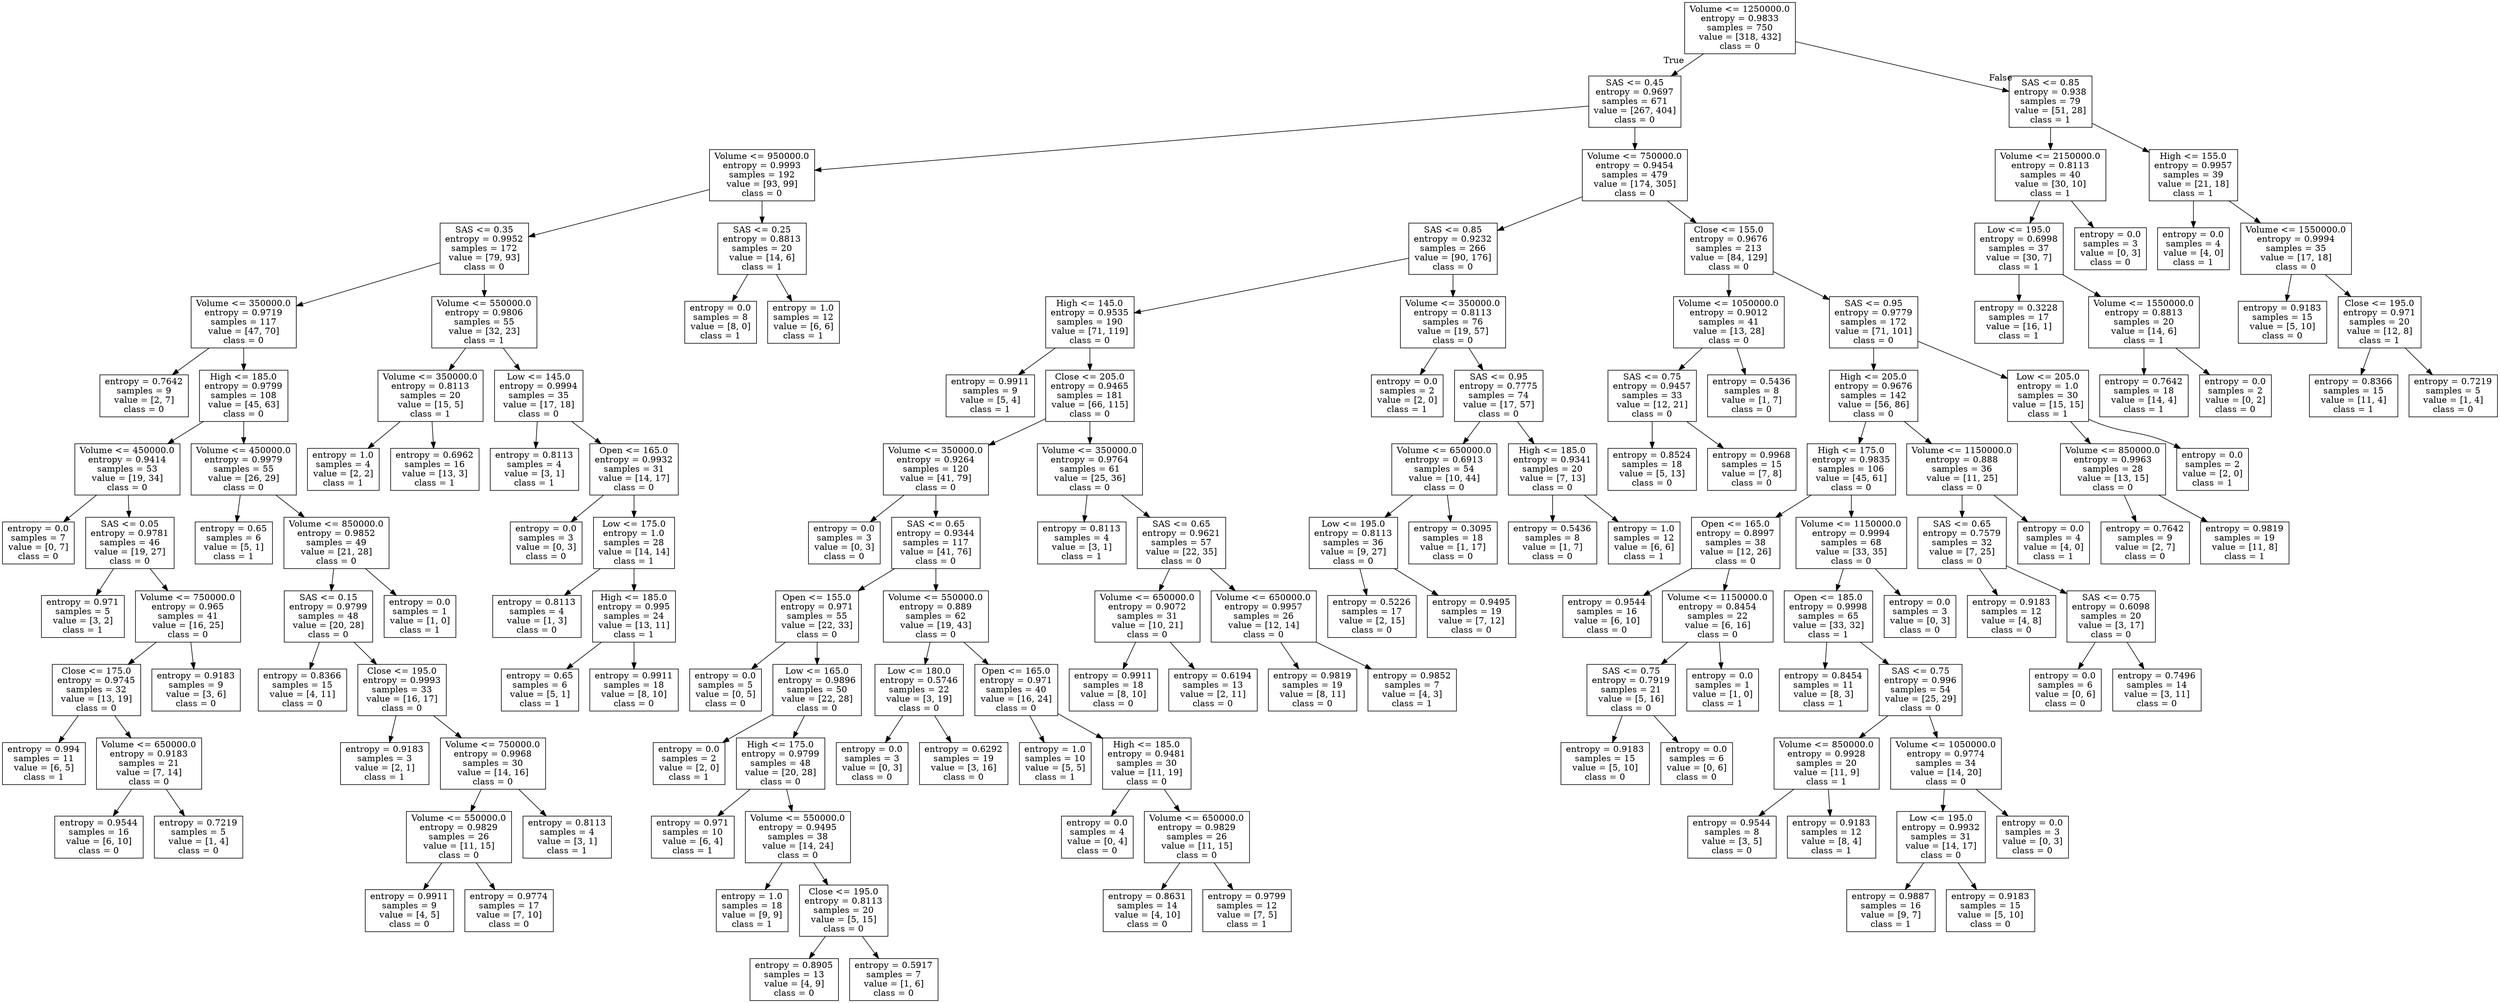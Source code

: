 digraph Tree {
node [shape=box] ;
0 [label="Volume <= 1250000.0\nentropy = 0.9833\nsamples = 750\nvalue = [318, 432]\nclass = 0"] ;
1 [label="SAS <= 0.45\nentropy = 0.9697\nsamples = 671\nvalue = [267, 404]\nclass = 0"] ;
0 -> 1 [labeldistance=2.5, labelangle=45, headlabel="True"] ;
2 [label="Volume <= 950000.0\nentropy = 0.9993\nsamples = 192\nvalue = [93, 99]\nclass = 0"] ;
1 -> 2 ;
3 [label="SAS <= 0.35\nentropy = 0.9952\nsamples = 172\nvalue = [79, 93]\nclass = 0"] ;
2 -> 3 ;
4 [label="Volume <= 350000.0\nentropy = 0.9719\nsamples = 117\nvalue = [47, 70]\nclass = 0"] ;
3 -> 4 ;
5 [label="entropy = 0.7642\nsamples = 9\nvalue = [2, 7]\nclass = 0"] ;
4 -> 5 ;
6 [label="High <= 185.0\nentropy = 0.9799\nsamples = 108\nvalue = [45, 63]\nclass = 0"] ;
4 -> 6 ;
7 [label="Volume <= 450000.0\nentropy = 0.9414\nsamples = 53\nvalue = [19, 34]\nclass = 0"] ;
6 -> 7 ;
8 [label="entropy = 0.0\nsamples = 7\nvalue = [0, 7]\nclass = 0"] ;
7 -> 8 ;
9 [label="SAS <= 0.05\nentropy = 0.9781\nsamples = 46\nvalue = [19, 27]\nclass = 0"] ;
7 -> 9 ;
10 [label="entropy = 0.971\nsamples = 5\nvalue = [3, 2]\nclass = 1"] ;
9 -> 10 ;
11 [label="Volume <= 750000.0\nentropy = 0.965\nsamples = 41\nvalue = [16, 25]\nclass = 0"] ;
9 -> 11 ;
12 [label="Close <= 175.0\nentropy = 0.9745\nsamples = 32\nvalue = [13, 19]\nclass = 0"] ;
11 -> 12 ;
13 [label="entropy = 0.994\nsamples = 11\nvalue = [6, 5]\nclass = 1"] ;
12 -> 13 ;
14 [label="Volume <= 650000.0\nentropy = 0.9183\nsamples = 21\nvalue = [7, 14]\nclass = 0"] ;
12 -> 14 ;
15 [label="entropy = 0.9544\nsamples = 16\nvalue = [6, 10]\nclass = 0"] ;
14 -> 15 ;
16 [label="entropy = 0.7219\nsamples = 5\nvalue = [1, 4]\nclass = 0"] ;
14 -> 16 ;
17 [label="entropy = 0.9183\nsamples = 9\nvalue = [3, 6]\nclass = 0"] ;
11 -> 17 ;
18 [label="Volume <= 450000.0\nentropy = 0.9979\nsamples = 55\nvalue = [26, 29]\nclass = 0"] ;
6 -> 18 ;
19 [label="entropy = 0.65\nsamples = 6\nvalue = [5, 1]\nclass = 1"] ;
18 -> 19 ;
20 [label="Volume <= 850000.0\nentropy = 0.9852\nsamples = 49\nvalue = [21, 28]\nclass = 0"] ;
18 -> 20 ;
21 [label="SAS <= 0.15\nentropy = 0.9799\nsamples = 48\nvalue = [20, 28]\nclass = 0"] ;
20 -> 21 ;
22 [label="entropy = 0.8366\nsamples = 15\nvalue = [4, 11]\nclass = 0"] ;
21 -> 22 ;
23 [label="Close <= 195.0\nentropy = 0.9993\nsamples = 33\nvalue = [16, 17]\nclass = 0"] ;
21 -> 23 ;
24 [label="entropy = 0.9183\nsamples = 3\nvalue = [2, 1]\nclass = 1"] ;
23 -> 24 ;
25 [label="Volume <= 750000.0\nentropy = 0.9968\nsamples = 30\nvalue = [14, 16]\nclass = 0"] ;
23 -> 25 ;
26 [label="Volume <= 550000.0\nentropy = 0.9829\nsamples = 26\nvalue = [11, 15]\nclass = 0"] ;
25 -> 26 ;
27 [label="entropy = 0.9911\nsamples = 9\nvalue = [4, 5]\nclass = 0"] ;
26 -> 27 ;
28 [label="entropy = 0.9774\nsamples = 17\nvalue = [7, 10]\nclass = 0"] ;
26 -> 28 ;
29 [label="entropy = 0.8113\nsamples = 4\nvalue = [3, 1]\nclass = 1"] ;
25 -> 29 ;
30 [label="entropy = 0.0\nsamples = 1\nvalue = [1, 0]\nclass = 1"] ;
20 -> 30 ;
31 [label="Volume <= 550000.0\nentropy = 0.9806\nsamples = 55\nvalue = [32, 23]\nclass = 1"] ;
3 -> 31 ;
32 [label="Volume <= 350000.0\nentropy = 0.8113\nsamples = 20\nvalue = [15, 5]\nclass = 1"] ;
31 -> 32 ;
33 [label="entropy = 1.0\nsamples = 4\nvalue = [2, 2]\nclass = 1"] ;
32 -> 33 ;
34 [label="entropy = 0.6962\nsamples = 16\nvalue = [13, 3]\nclass = 1"] ;
32 -> 34 ;
35 [label="Low <= 145.0\nentropy = 0.9994\nsamples = 35\nvalue = [17, 18]\nclass = 0"] ;
31 -> 35 ;
36 [label="entropy = 0.8113\nsamples = 4\nvalue = [3, 1]\nclass = 1"] ;
35 -> 36 ;
37 [label="Open <= 165.0\nentropy = 0.9932\nsamples = 31\nvalue = [14, 17]\nclass = 0"] ;
35 -> 37 ;
38 [label="entropy = 0.0\nsamples = 3\nvalue = [0, 3]\nclass = 0"] ;
37 -> 38 ;
39 [label="Low <= 175.0\nentropy = 1.0\nsamples = 28\nvalue = [14, 14]\nclass = 1"] ;
37 -> 39 ;
40 [label="entropy = 0.8113\nsamples = 4\nvalue = [1, 3]\nclass = 0"] ;
39 -> 40 ;
41 [label="High <= 185.0\nentropy = 0.995\nsamples = 24\nvalue = [13, 11]\nclass = 1"] ;
39 -> 41 ;
42 [label="entropy = 0.65\nsamples = 6\nvalue = [5, 1]\nclass = 1"] ;
41 -> 42 ;
43 [label="entropy = 0.9911\nsamples = 18\nvalue = [8, 10]\nclass = 0"] ;
41 -> 43 ;
44 [label="SAS <= 0.25\nentropy = 0.8813\nsamples = 20\nvalue = [14, 6]\nclass = 1"] ;
2 -> 44 ;
45 [label="entropy = 0.0\nsamples = 8\nvalue = [8, 0]\nclass = 1"] ;
44 -> 45 ;
46 [label="entropy = 1.0\nsamples = 12\nvalue = [6, 6]\nclass = 1"] ;
44 -> 46 ;
47 [label="Volume <= 750000.0\nentropy = 0.9454\nsamples = 479\nvalue = [174, 305]\nclass = 0"] ;
1 -> 47 ;
48 [label="SAS <= 0.85\nentropy = 0.9232\nsamples = 266\nvalue = [90, 176]\nclass = 0"] ;
47 -> 48 ;
49 [label="High <= 145.0\nentropy = 0.9535\nsamples = 190\nvalue = [71, 119]\nclass = 0"] ;
48 -> 49 ;
50 [label="entropy = 0.9911\nsamples = 9\nvalue = [5, 4]\nclass = 1"] ;
49 -> 50 ;
51 [label="Close <= 205.0\nentropy = 0.9465\nsamples = 181\nvalue = [66, 115]\nclass = 0"] ;
49 -> 51 ;
52 [label="Volume <= 350000.0\nentropy = 0.9264\nsamples = 120\nvalue = [41, 79]\nclass = 0"] ;
51 -> 52 ;
53 [label="entropy = 0.0\nsamples = 3\nvalue = [0, 3]\nclass = 0"] ;
52 -> 53 ;
54 [label="SAS <= 0.65\nentropy = 0.9344\nsamples = 117\nvalue = [41, 76]\nclass = 0"] ;
52 -> 54 ;
55 [label="Open <= 155.0\nentropy = 0.971\nsamples = 55\nvalue = [22, 33]\nclass = 0"] ;
54 -> 55 ;
56 [label="entropy = 0.0\nsamples = 5\nvalue = [0, 5]\nclass = 0"] ;
55 -> 56 ;
57 [label="Low <= 165.0\nentropy = 0.9896\nsamples = 50\nvalue = [22, 28]\nclass = 0"] ;
55 -> 57 ;
58 [label="entropy = 0.0\nsamples = 2\nvalue = [2, 0]\nclass = 1"] ;
57 -> 58 ;
59 [label="High <= 175.0\nentropy = 0.9799\nsamples = 48\nvalue = [20, 28]\nclass = 0"] ;
57 -> 59 ;
60 [label="entropy = 0.971\nsamples = 10\nvalue = [6, 4]\nclass = 1"] ;
59 -> 60 ;
61 [label="Volume <= 550000.0\nentropy = 0.9495\nsamples = 38\nvalue = [14, 24]\nclass = 0"] ;
59 -> 61 ;
62 [label="entropy = 1.0\nsamples = 18\nvalue = [9, 9]\nclass = 1"] ;
61 -> 62 ;
63 [label="Close <= 195.0\nentropy = 0.8113\nsamples = 20\nvalue = [5, 15]\nclass = 0"] ;
61 -> 63 ;
64 [label="entropy = 0.8905\nsamples = 13\nvalue = [4, 9]\nclass = 0"] ;
63 -> 64 ;
65 [label="entropy = 0.5917\nsamples = 7\nvalue = [1, 6]\nclass = 0"] ;
63 -> 65 ;
66 [label="Volume <= 550000.0\nentropy = 0.889\nsamples = 62\nvalue = [19, 43]\nclass = 0"] ;
54 -> 66 ;
67 [label="Low <= 180.0\nentropy = 0.5746\nsamples = 22\nvalue = [3, 19]\nclass = 0"] ;
66 -> 67 ;
68 [label="entropy = 0.0\nsamples = 3\nvalue = [0, 3]\nclass = 0"] ;
67 -> 68 ;
69 [label="entropy = 0.6292\nsamples = 19\nvalue = [3, 16]\nclass = 0"] ;
67 -> 69 ;
70 [label="Open <= 165.0\nentropy = 0.971\nsamples = 40\nvalue = [16, 24]\nclass = 0"] ;
66 -> 70 ;
71 [label="entropy = 1.0\nsamples = 10\nvalue = [5, 5]\nclass = 1"] ;
70 -> 71 ;
72 [label="High <= 185.0\nentropy = 0.9481\nsamples = 30\nvalue = [11, 19]\nclass = 0"] ;
70 -> 72 ;
73 [label="entropy = 0.0\nsamples = 4\nvalue = [0, 4]\nclass = 0"] ;
72 -> 73 ;
74 [label="Volume <= 650000.0\nentropy = 0.9829\nsamples = 26\nvalue = [11, 15]\nclass = 0"] ;
72 -> 74 ;
75 [label="entropy = 0.8631\nsamples = 14\nvalue = [4, 10]\nclass = 0"] ;
74 -> 75 ;
76 [label="entropy = 0.9799\nsamples = 12\nvalue = [7, 5]\nclass = 1"] ;
74 -> 76 ;
77 [label="Volume <= 350000.0\nentropy = 0.9764\nsamples = 61\nvalue = [25, 36]\nclass = 0"] ;
51 -> 77 ;
78 [label="entropy = 0.8113\nsamples = 4\nvalue = [3, 1]\nclass = 1"] ;
77 -> 78 ;
79 [label="SAS <= 0.65\nentropy = 0.9621\nsamples = 57\nvalue = [22, 35]\nclass = 0"] ;
77 -> 79 ;
80 [label="Volume <= 650000.0\nentropy = 0.9072\nsamples = 31\nvalue = [10, 21]\nclass = 0"] ;
79 -> 80 ;
81 [label="entropy = 0.9911\nsamples = 18\nvalue = [8, 10]\nclass = 0"] ;
80 -> 81 ;
82 [label="entropy = 0.6194\nsamples = 13\nvalue = [2, 11]\nclass = 0"] ;
80 -> 82 ;
83 [label="Volume <= 650000.0\nentropy = 0.9957\nsamples = 26\nvalue = [12, 14]\nclass = 0"] ;
79 -> 83 ;
84 [label="entropy = 0.9819\nsamples = 19\nvalue = [8, 11]\nclass = 0"] ;
83 -> 84 ;
85 [label="entropy = 0.9852\nsamples = 7\nvalue = [4, 3]\nclass = 1"] ;
83 -> 85 ;
86 [label="Volume <= 350000.0\nentropy = 0.8113\nsamples = 76\nvalue = [19, 57]\nclass = 0"] ;
48 -> 86 ;
87 [label="entropy = 0.0\nsamples = 2\nvalue = [2, 0]\nclass = 1"] ;
86 -> 87 ;
88 [label="SAS <= 0.95\nentropy = 0.7775\nsamples = 74\nvalue = [17, 57]\nclass = 0"] ;
86 -> 88 ;
89 [label="Volume <= 650000.0\nentropy = 0.6913\nsamples = 54\nvalue = [10, 44]\nclass = 0"] ;
88 -> 89 ;
90 [label="Low <= 195.0\nentropy = 0.8113\nsamples = 36\nvalue = [9, 27]\nclass = 0"] ;
89 -> 90 ;
91 [label="entropy = 0.5226\nsamples = 17\nvalue = [2, 15]\nclass = 0"] ;
90 -> 91 ;
92 [label="entropy = 0.9495\nsamples = 19\nvalue = [7, 12]\nclass = 0"] ;
90 -> 92 ;
93 [label="entropy = 0.3095\nsamples = 18\nvalue = [1, 17]\nclass = 0"] ;
89 -> 93 ;
94 [label="High <= 185.0\nentropy = 0.9341\nsamples = 20\nvalue = [7, 13]\nclass = 0"] ;
88 -> 94 ;
95 [label="entropy = 0.5436\nsamples = 8\nvalue = [1, 7]\nclass = 0"] ;
94 -> 95 ;
96 [label="entropy = 1.0\nsamples = 12\nvalue = [6, 6]\nclass = 1"] ;
94 -> 96 ;
97 [label="Close <= 155.0\nentropy = 0.9676\nsamples = 213\nvalue = [84, 129]\nclass = 0"] ;
47 -> 97 ;
98 [label="Volume <= 1050000.0\nentropy = 0.9012\nsamples = 41\nvalue = [13, 28]\nclass = 0"] ;
97 -> 98 ;
99 [label="SAS <= 0.75\nentropy = 0.9457\nsamples = 33\nvalue = [12, 21]\nclass = 0"] ;
98 -> 99 ;
100 [label="entropy = 0.8524\nsamples = 18\nvalue = [5, 13]\nclass = 0"] ;
99 -> 100 ;
101 [label="entropy = 0.9968\nsamples = 15\nvalue = [7, 8]\nclass = 0"] ;
99 -> 101 ;
102 [label="entropy = 0.5436\nsamples = 8\nvalue = [1, 7]\nclass = 0"] ;
98 -> 102 ;
103 [label="SAS <= 0.95\nentropy = 0.9779\nsamples = 172\nvalue = [71, 101]\nclass = 0"] ;
97 -> 103 ;
104 [label="High <= 205.0\nentropy = 0.9676\nsamples = 142\nvalue = [56, 86]\nclass = 0"] ;
103 -> 104 ;
105 [label="High <= 175.0\nentropy = 0.9835\nsamples = 106\nvalue = [45, 61]\nclass = 0"] ;
104 -> 105 ;
106 [label="Open <= 165.0\nentropy = 0.8997\nsamples = 38\nvalue = [12, 26]\nclass = 0"] ;
105 -> 106 ;
107 [label="entropy = 0.9544\nsamples = 16\nvalue = [6, 10]\nclass = 0"] ;
106 -> 107 ;
108 [label="Volume <= 1150000.0\nentropy = 0.8454\nsamples = 22\nvalue = [6, 16]\nclass = 0"] ;
106 -> 108 ;
109 [label="SAS <= 0.75\nentropy = 0.7919\nsamples = 21\nvalue = [5, 16]\nclass = 0"] ;
108 -> 109 ;
110 [label="entropy = 0.9183\nsamples = 15\nvalue = [5, 10]\nclass = 0"] ;
109 -> 110 ;
111 [label="entropy = 0.0\nsamples = 6\nvalue = [0, 6]\nclass = 0"] ;
109 -> 111 ;
112 [label="entropy = 0.0\nsamples = 1\nvalue = [1, 0]\nclass = 1"] ;
108 -> 112 ;
113 [label="Volume <= 1150000.0\nentropy = 0.9994\nsamples = 68\nvalue = [33, 35]\nclass = 0"] ;
105 -> 113 ;
114 [label="Open <= 185.0\nentropy = 0.9998\nsamples = 65\nvalue = [33, 32]\nclass = 1"] ;
113 -> 114 ;
115 [label="entropy = 0.8454\nsamples = 11\nvalue = [8, 3]\nclass = 1"] ;
114 -> 115 ;
116 [label="SAS <= 0.75\nentropy = 0.996\nsamples = 54\nvalue = [25, 29]\nclass = 0"] ;
114 -> 116 ;
117 [label="Volume <= 850000.0\nentropy = 0.9928\nsamples = 20\nvalue = [11, 9]\nclass = 1"] ;
116 -> 117 ;
118 [label="entropy = 0.9544\nsamples = 8\nvalue = [3, 5]\nclass = 0"] ;
117 -> 118 ;
119 [label="entropy = 0.9183\nsamples = 12\nvalue = [8, 4]\nclass = 1"] ;
117 -> 119 ;
120 [label="Volume <= 1050000.0\nentropy = 0.9774\nsamples = 34\nvalue = [14, 20]\nclass = 0"] ;
116 -> 120 ;
121 [label="Low <= 195.0\nentropy = 0.9932\nsamples = 31\nvalue = [14, 17]\nclass = 0"] ;
120 -> 121 ;
122 [label="entropy = 0.9887\nsamples = 16\nvalue = [9, 7]\nclass = 1"] ;
121 -> 122 ;
123 [label="entropy = 0.9183\nsamples = 15\nvalue = [5, 10]\nclass = 0"] ;
121 -> 123 ;
124 [label="entropy = 0.0\nsamples = 3\nvalue = [0, 3]\nclass = 0"] ;
120 -> 124 ;
125 [label="entropy = 0.0\nsamples = 3\nvalue = [0, 3]\nclass = 0"] ;
113 -> 125 ;
126 [label="Volume <= 1150000.0\nentropy = 0.888\nsamples = 36\nvalue = [11, 25]\nclass = 0"] ;
104 -> 126 ;
127 [label="SAS <= 0.65\nentropy = 0.7579\nsamples = 32\nvalue = [7, 25]\nclass = 0"] ;
126 -> 127 ;
128 [label="entropy = 0.9183\nsamples = 12\nvalue = [4, 8]\nclass = 0"] ;
127 -> 128 ;
129 [label="SAS <= 0.75\nentropy = 0.6098\nsamples = 20\nvalue = [3, 17]\nclass = 0"] ;
127 -> 129 ;
130 [label="entropy = 0.0\nsamples = 6\nvalue = [0, 6]\nclass = 0"] ;
129 -> 130 ;
131 [label="entropy = 0.7496\nsamples = 14\nvalue = [3, 11]\nclass = 0"] ;
129 -> 131 ;
132 [label="entropy = 0.0\nsamples = 4\nvalue = [4, 0]\nclass = 1"] ;
126 -> 132 ;
133 [label="Low <= 205.0\nentropy = 1.0\nsamples = 30\nvalue = [15, 15]\nclass = 1"] ;
103 -> 133 ;
134 [label="Volume <= 850000.0\nentropy = 0.9963\nsamples = 28\nvalue = [13, 15]\nclass = 0"] ;
133 -> 134 ;
135 [label="entropy = 0.7642\nsamples = 9\nvalue = [2, 7]\nclass = 0"] ;
134 -> 135 ;
136 [label="entropy = 0.9819\nsamples = 19\nvalue = [11, 8]\nclass = 1"] ;
134 -> 136 ;
137 [label="entropy = 0.0\nsamples = 2\nvalue = [2, 0]\nclass = 1"] ;
133 -> 137 ;
138 [label="SAS <= 0.85\nentropy = 0.938\nsamples = 79\nvalue = [51, 28]\nclass = 1"] ;
0 -> 138 [labeldistance=2.5, labelangle=-45, headlabel="False"] ;
139 [label="Volume <= 2150000.0\nentropy = 0.8113\nsamples = 40\nvalue = [30, 10]\nclass = 1"] ;
138 -> 139 ;
140 [label="Low <= 195.0\nentropy = 0.6998\nsamples = 37\nvalue = [30, 7]\nclass = 1"] ;
139 -> 140 ;
141 [label="entropy = 0.3228\nsamples = 17\nvalue = [16, 1]\nclass = 1"] ;
140 -> 141 ;
142 [label="Volume <= 1550000.0\nentropy = 0.8813\nsamples = 20\nvalue = [14, 6]\nclass = 1"] ;
140 -> 142 ;
143 [label="entropy = 0.7642\nsamples = 18\nvalue = [14, 4]\nclass = 1"] ;
142 -> 143 ;
144 [label="entropy = 0.0\nsamples = 2\nvalue = [0, 2]\nclass = 0"] ;
142 -> 144 ;
145 [label="entropy = 0.0\nsamples = 3\nvalue = [0, 3]\nclass = 0"] ;
139 -> 145 ;
146 [label="High <= 155.0\nentropy = 0.9957\nsamples = 39\nvalue = [21, 18]\nclass = 1"] ;
138 -> 146 ;
147 [label="entropy = 0.0\nsamples = 4\nvalue = [4, 0]\nclass = 1"] ;
146 -> 147 ;
148 [label="Volume <= 1550000.0\nentropy = 0.9994\nsamples = 35\nvalue = [17, 18]\nclass = 0"] ;
146 -> 148 ;
149 [label="entropy = 0.9183\nsamples = 15\nvalue = [5, 10]\nclass = 0"] ;
148 -> 149 ;
150 [label="Close <= 195.0\nentropy = 0.971\nsamples = 20\nvalue = [12, 8]\nclass = 1"] ;
148 -> 150 ;
151 [label="entropy = 0.8366\nsamples = 15\nvalue = [11, 4]\nclass = 1"] ;
150 -> 151 ;
152 [label="entropy = 0.7219\nsamples = 5\nvalue = [1, 4]\nclass = 0"] ;
150 -> 152 ;
}